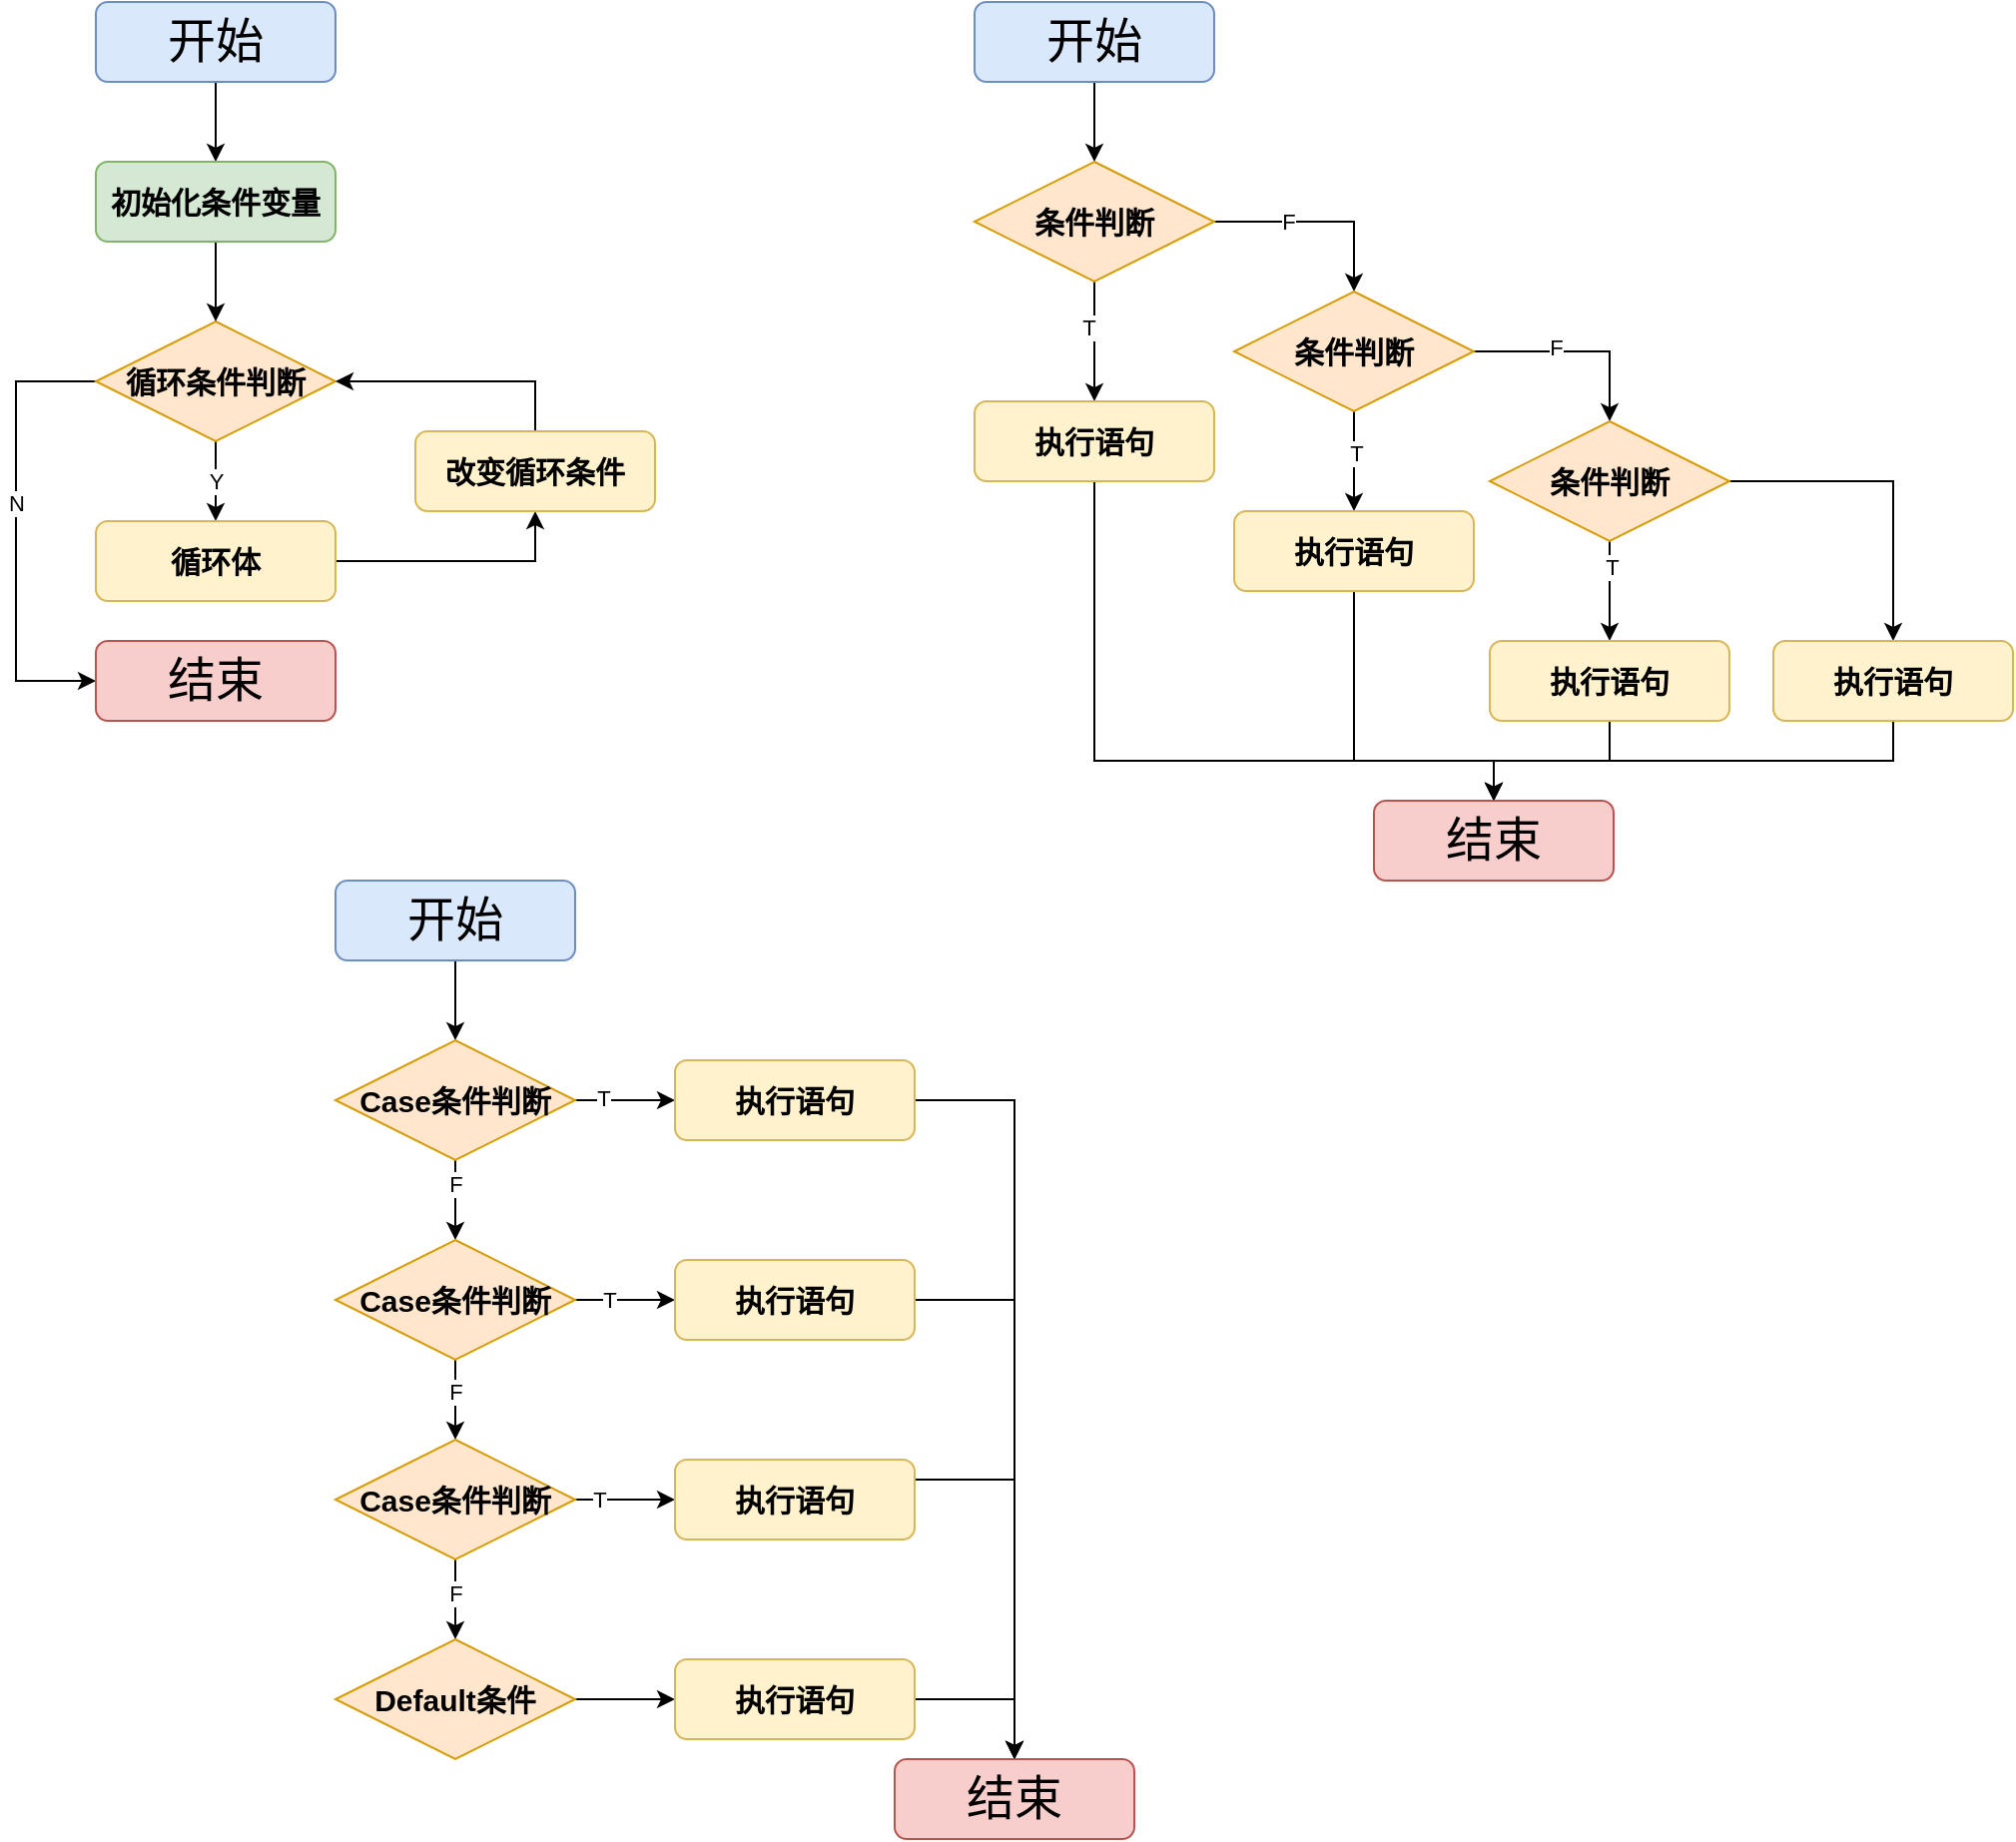 <mxfile version="14.6.13" type="device" pages="2"><diagram id="aL1WhuT8-yUYa0nTmUwV" name="process"><mxGraphModel dx="946" dy="627" grid="0" gridSize="10" guides="1" tooltips="1" connect="1" arrows="1" fold="1" page="0" pageScale="1" pageWidth="1169" pageHeight="827" math="0" shadow="0"><root><mxCell id="0"/><mxCell id="1" parent="0"/><mxCell id="dAegOvuOkzudHvPRKnB7-8" style="edgeStyle=orthogonalEdgeStyle;rounded=0;orthogonalLoop=1;jettySize=auto;html=1;exitX=0.5;exitY=1;exitDx=0;exitDy=0;entryX=0.5;entryY=0;entryDx=0;entryDy=0;" edge="1" parent="1" source="dAegOvuOkzudHvPRKnB7-1" target="dAegOvuOkzudHvPRKnB7-4"><mxGeometry relative="1" as="geometry"/></mxCell><mxCell id="dAegOvuOkzudHvPRKnB7-1" value="&lt;font style=&quot;font-size: 24px&quot;&gt;开始&lt;/font&gt;" style="rounded=1;whiteSpace=wrap;html=1;fillColor=#dae8fc;strokeColor=#6c8ebf;" vertex="1" parent="1"><mxGeometry x="160" y="80" width="120" height="40" as="geometry"/></mxCell><mxCell id="dAegOvuOkzudHvPRKnB7-6" value="Y" style="edgeStyle=orthogonalEdgeStyle;rounded=0;orthogonalLoop=1;jettySize=auto;html=1;exitX=0.5;exitY=1;exitDx=0;exitDy=0;entryX=0.5;entryY=0;entryDx=0;entryDy=0;" edge="1" parent="1" source="dAegOvuOkzudHvPRKnB7-2" target="dAegOvuOkzudHvPRKnB7-5"><mxGeometry relative="1" as="geometry"/></mxCell><mxCell id="dAegOvuOkzudHvPRKnB7-10" style="edgeStyle=orthogonalEdgeStyle;rounded=0;orthogonalLoop=1;jettySize=auto;html=1;exitX=0;exitY=0.5;exitDx=0;exitDy=0;entryX=0;entryY=0.5;entryDx=0;entryDy=0;" edge="1" parent="1" source="dAegOvuOkzudHvPRKnB7-2" target="dAegOvuOkzudHvPRKnB7-9"><mxGeometry relative="1" as="geometry"><Array as="points"><mxPoint x="120" y="270"/><mxPoint x="120" y="420"/></Array></mxGeometry></mxCell><mxCell id="dAegOvuOkzudHvPRKnB7-15" value="N" style="edgeLabel;html=1;align=center;verticalAlign=middle;resizable=0;points=[];" vertex="1" connectable="0" parent="dAegOvuOkzudHvPRKnB7-10"><mxGeometry x="-0.122" relative="1" as="geometry"><mxPoint as="offset"/></mxGeometry></mxCell><mxCell id="dAegOvuOkzudHvPRKnB7-2" value="&lt;b&gt;&lt;font style=&quot;font-size: 15px&quot;&gt;循环条件判断&lt;/font&gt;&lt;/b&gt;" style="rhombus;whiteSpace=wrap;html=1;fillColor=#ffe6cc;strokeColor=#d79b00;" vertex="1" parent="1"><mxGeometry x="160" y="240" width="120" height="60" as="geometry"/></mxCell><mxCell id="dAegOvuOkzudHvPRKnB7-7" style="edgeStyle=orthogonalEdgeStyle;rounded=0;orthogonalLoop=1;jettySize=auto;html=1;exitX=0.5;exitY=1;exitDx=0;exitDy=0;entryX=0.5;entryY=0;entryDx=0;entryDy=0;" edge="1" parent="1" source="dAegOvuOkzudHvPRKnB7-4" target="dAegOvuOkzudHvPRKnB7-2"><mxGeometry relative="1" as="geometry"/></mxCell><mxCell id="dAegOvuOkzudHvPRKnB7-4" value="&lt;font style=&quot;font-size: 15px&quot;&gt;&lt;b&gt;初始化条件变量&lt;/b&gt;&lt;/font&gt;" style="rounded=1;whiteSpace=wrap;html=1;fillColor=#d5e8d4;strokeColor=#82b366;" vertex="1" parent="1"><mxGeometry x="160" y="160" width="120" height="40" as="geometry"/></mxCell><mxCell id="dAegOvuOkzudHvPRKnB7-13" style="edgeStyle=orthogonalEdgeStyle;rounded=0;orthogonalLoop=1;jettySize=auto;html=1;exitX=1;exitY=0.5;exitDx=0;exitDy=0;entryX=0.5;entryY=1;entryDx=0;entryDy=0;" edge="1" parent="1" source="dAegOvuOkzudHvPRKnB7-5" target="dAegOvuOkzudHvPRKnB7-12"><mxGeometry relative="1" as="geometry"/></mxCell><mxCell id="dAegOvuOkzudHvPRKnB7-5" value="&lt;font style=&quot;font-size: 15px&quot;&gt;&lt;b&gt;循环体&lt;/b&gt;&lt;/font&gt;" style="rounded=1;whiteSpace=wrap;html=1;fillColor=#fff2cc;strokeColor=#d6b656;" vertex="1" parent="1"><mxGeometry x="160" y="340" width="120" height="40" as="geometry"/></mxCell><mxCell id="dAegOvuOkzudHvPRKnB7-9" value="&lt;font style=&quot;font-size: 24px&quot;&gt;结束&lt;/font&gt;" style="rounded=1;whiteSpace=wrap;html=1;fillColor=#f8cecc;strokeColor=#b85450;" vertex="1" parent="1"><mxGeometry x="160" y="400" width="120" height="40" as="geometry"/></mxCell><mxCell id="dAegOvuOkzudHvPRKnB7-14" style="edgeStyle=orthogonalEdgeStyle;rounded=0;orthogonalLoop=1;jettySize=auto;html=1;exitX=0.5;exitY=0;exitDx=0;exitDy=0;entryX=1;entryY=0.5;entryDx=0;entryDy=0;" edge="1" parent="1" source="dAegOvuOkzudHvPRKnB7-12" target="dAegOvuOkzudHvPRKnB7-2"><mxGeometry relative="1" as="geometry"/></mxCell><mxCell id="dAegOvuOkzudHvPRKnB7-12" value="&lt;font style=&quot;font-size: 15px&quot;&gt;&lt;b&gt;改变循环条件&lt;/b&gt;&lt;/font&gt;" style="rounded=1;whiteSpace=wrap;html=1;fillColor=#fff2cc;strokeColor=#d6b656;" vertex="1" parent="1"><mxGeometry x="320" y="295" width="120" height="40" as="geometry"/></mxCell><mxCell id="dAegOvuOkzudHvPRKnB7-20" style="edgeStyle=orthogonalEdgeStyle;rounded=0;orthogonalLoop=1;jettySize=auto;html=1;exitX=0.5;exitY=1;exitDx=0;exitDy=0;entryX=0.5;entryY=0;entryDx=0;entryDy=0;" edge="1" parent="1" source="dAegOvuOkzudHvPRKnB7-16" target="dAegOvuOkzudHvPRKnB7-17"><mxGeometry relative="1" as="geometry"/></mxCell><mxCell id="dAegOvuOkzudHvPRKnB7-16" value="&lt;font style=&quot;font-size: 24px&quot;&gt;开始&lt;/font&gt;" style="rounded=1;whiteSpace=wrap;html=1;fillColor=#dae8fc;strokeColor=#6c8ebf;" vertex="1" parent="1"><mxGeometry x="600" y="80" width="120" height="40" as="geometry"/></mxCell><mxCell id="dAegOvuOkzudHvPRKnB7-22" style="edgeStyle=orthogonalEdgeStyle;rounded=0;orthogonalLoop=1;jettySize=auto;html=1;exitX=0.5;exitY=1;exitDx=0;exitDy=0;entryX=0.5;entryY=0;entryDx=0;entryDy=0;" edge="1" parent="1" source="dAegOvuOkzudHvPRKnB7-17" target="dAegOvuOkzudHvPRKnB7-21"><mxGeometry relative="1" as="geometry"/></mxCell><mxCell id="dAegOvuOkzudHvPRKnB7-31" value="T" style="edgeLabel;html=1;align=center;verticalAlign=middle;resizable=0;points=[];" vertex="1" connectable="0" parent="dAegOvuOkzudHvPRKnB7-22"><mxGeometry x="-0.233" y="-3" relative="1" as="geometry"><mxPoint as="offset"/></mxGeometry></mxCell><mxCell id="dAegOvuOkzudHvPRKnB7-23" style="edgeStyle=orthogonalEdgeStyle;rounded=0;orthogonalLoop=1;jettySize=auto;html=1;exitX=1;exitY=0.5;exitDx=0;exitDy=0;entryX=0.5;entryY=0;entryDx=0;entryDy=0;" edge="1" parent="1" source="dAegOvuOkzudHvPRKnB7-17" target="dAegOvuOkzudHvPRKnB7-18"><mxGeometry relative="1" as="geometry"/></mxCell><mxCell id="dAegOvuOkzudHvPRKnB7-29" value="F" style="edgeLabel;html=1;align=center;verticalAlign=middle;resizable=0;points=[];" vertex="1" connectable="0" parent="dAegOvuOkzudHvPRKnB7-23"><mxGeometry x="-0.293" y="-4" relative="1" as="geometry"><mxPoint y="-4" as="offset"/></mxGeometry></mxCell><mxCell id="dAegOvuOkzudHvPRKnB7-17" value="&lt;b&gt;&lt;font style=&quot;font-size: 15px&quot;&gt;条件判断&lt;/font&gt;&lt;/b&gt;" style="rhombus;whiteSpace=wrap;html=1;fillColor=#ffe6cc;strokeColor=#d79b00;" vertex="1" parent="1"><mxGeometry x="600" y="160" width="120" height="60" as="geometry"/></mxCell><mxCell id="dAegOvuOkzudHvPRKnB7-25" style="edgeStyle=orthogonalEdgeStyle;rounded=0;orthogonalLoop=1;jettySize=auto;html=1;exitX=0.5;exitY=1;exitDx=0;exitDy=0;" edge="1" parent="1" source="dAegOvuOkzudHvPRKnB7-18" target="dAegOvuOkzudHvPRKnB7-24"><mxGeometry relative="1" as="geometry"/></mxCell><mxCell id="dAegOvuOkzudHvPRKnB7-32" value="T" style="edgeLabel;html=1;align=center;verticalAlign=middle;resizable=0;points=[];" vertex="1" connectable="0" parent="dAegOvuOkzudHvPRKnB7-25"><mxGeometry x="-0.16" y="1" relative="1" as="geometry"><mxPoint as="offset"/></mxGeometry></mxCell><mxCell id="dAegOvuOkzudHvPRKnB7-28" style="edgeStyle=orthogonalEdgeStyle;rounded=0;orthogonalLoop=1;jettySize=auto;html=1;exitX=1;exitY=0.5;exitDx=0;exitDy=0;entryX=0.5;entryY=0;entryDx=0;entryDy=0;" edge="1" parent="1" source="dAegOvuOkzudHvPRKnB7-18" target="dAegOvuOkzudHvPRKnB7-19"><mxGeometry relative="1" as="geometry"/></mxCell><mxCell id="dAegOvuOkzudHvPRKnB7-30" value="F" style="edgeLabel;html=1;align=center;verticalAlign=middle;resizable=0;points=[];" vertex="1" connectable="0" parent="dAegOvuOkzudHvPRKnB7-28"><mxGeometry x="-0.2" y="2" relative="1" as="geometry"><mxPoint as="offset"/></mxGeometry></mxCell><mxCell id="dAegOvuOkzudHvPRKnB7-18" value="&lt;b&gt;&lt;font style=&quot;font-size: 15px&quot;&gt;条件判断&lt;/font&gt;&lt;/b&gt;" style="rhombus;whiteSpace=wrap;html=1;fillColor=#ffe6cc;strokeColor=#d79b00;" vertex="1" parent="1"><mxGeometry x="730" y="225" width="120" height="60" as="geometry"/></mxCell><mxCell id="dAegOvuOkzudHvPRKnB7-27" style="edgeStyle=orthogonalEdgeStyle;rounded=0;orthogonalLoop=1;jettySize=auto;html=1;exitX=0.5;exitY=1;exitDx=0;exitDy=0;" edge="1" parent="1" source="dAegOvuOkzudHvPRKnB7-19" target="dAegOvuOkzudHvPRKnB7-26"><mxGeometry relative="1" as="geometry"/></mxCell><mxCell id="dAegOvuOkzudHvPRKnB7-33" value="T" style="edgeLabel;html=1;align=center;verticalAlign=middle;resizable=0;points=[];" vertex="1" connectable="0" parent="dAegOvuOkzudHvPRKnB7-27"><mxGeometry x="-0.48" y="1" relative="1" as="geometry"><mxPoint as="offset"/></mxGeometry></mxCell><mxCell id="dAegOvuOkzudHvPRKnB7-41" style="edgeStyle=orthogonalEdgeStyle;rounded=0;orthogonalLoop=1;jettySize=auto;html=1;exitX=1;exitY=0.5;exitDx=0;exitDy=0;" edge="1" parent="1" source="dAegOvuOkzudHvPRKnB7-19" target="dAegOvuOkzudHvPRKnB7-40"><mxGeometry relative="1" as="geometry"/></mxCell><mxCell id="dAegOvuOkzudHvPRKnB7-19" value="&lt;b&gt;&lt;font style=&quot;font-size: 15px&quot;&gt;条件判断&lt;/font&gt;&lt;/b&gt;" style="rhombus;whiteSpace=wrap;html=1;fillColor=#ffe6cc;strokeColor=#d79b00;" vertex="1" parent="1"><mxGeometry x="858" y="290" width="120" height="60" as="geometry"/></mxCell><mxCell id="dAegOvuOkzudHvPRKnB7-35" style="edgeStyle=orthogonalEdgeStyle;rounded=0;orthogonalLoop=1;jettySize=auto;html=1;exitX=0.5;exitY=1;exitDx=0;exitDy=0;entryX=0.5;entryY=0;entryDx=0;entryDy=0;" edge="1" parent="1" source="dAegOvuOkzudHvPRKnB7-21" target="dAegOvuOkzudHvPRKnB7-34"><mxGeometry relative="1" as="geometry"><Array as="points"><mxPoint x="660" y="460"/><mxPoint x="860" y="460"/></Array></mxGeometry></mxCell><mxCell id="dAegOvuOkzudHvPRKnB7-21" value="&lt;span style=&quot;font-size: 15px&quot;&gt;&lt;b&gt;执行语句&lt;/b&gt;&lt;/span&gt;" style="rounded=1;whiteSpace=wrap;html=1;fillColor=#fff2cc;strokeColor=#d6b656;" vertex="1" parent="1"><mxGeometry x="600" y="280" width="120" height="40" as="geometry"/></mxCell><mxCell id="dAegOvuOkzudHvPRKnB7-36" style="edgeStyle=orthogonalEdgeStyle;rounded=0;orthogonalLoop=1;jettySize=auto;html=1;exitX=0.5;exitY=1;exitDx=0;exitDy=0;entryX=0.5;entryY=0;entryDx=0;entryDy=0;" edge="1" parent="1" source="dAegOvuOkzudHvPRKnB7-24" target="dAegOvuOkzudHvPRKnB7-34"><mxGeometry relative="1" as="geometry"><Array as="points"><mxPoint x="790" y="460"/><mxPoint x="860" y="460"/></Array></mxGeometry></mxCell><mxCell id="dAegOvuOkzudHvPRKnB7-24" value="&lt;span style=&quot;font-size: 15px&quot;&gt;&lt;b&gt;执行语句&lt;/b&gt;&lt;/span&gt;" style="rounded=1;whiteSpace=wrap;html=1;fillColor=#fff2cc;strokeColor=#d6b656;" vertex="1" parent="1"><mxGeometry x="730" y="335" width="120" height="40" as="geometry"/></mxCell><mxCell id="dAegOvuOkzudHvPRKnB7-37" style="edgeStyle=orthogonalEdgeStyle;rounded=0;orthogonalLoop=1;jettySize=auto;html=1;exitX=0.5;exitY=1;exitDx=0;exitDy=0;entryX=0.5;entryY=0;entryDx=0;entryDy=0;" edge="1" parent="1" source="dAegOvuOkzudHvPRKnB7-26" target="dAegOvuOkzudHvPRKnB7-34"><mxGeometry relative="1" as="geometry"><mxPoint x="780" y="520" as="targetPoint"/></mxGeometry></mxCell><mxCell id="dAegOvuOkzudHvPRKnB7-26" value="&lt;span style=&quot;font-size: 15px&quot;&gt;&lt;b&gt;执行语句&lt;/b&gt;&lt;/span&gt;" style="rounded=1;whiteSpace=wrap;html=1;fillColor=#fff2cc;strokeColor=#d6b656;" vertex="1" parent="1"><mxGeometry x="858" y="400" width="120" height="40" as="geometry"/></mxCell><mxCell id="dAegOvuOkzudHvPRKnB7-34" value="&lt;font style=&quot;font-size: 24px&quot;&gt;结束&lt;/font&gt;" style="rounded=1;whiteSpace=wrap;html=1;fillColor=#f8cecc;strokeColor=#b85450;" vertex="1" parent="1"><mxGeometry x="800" y="480" width="120" height="40" as="geometry"/></mxCell><mxCell id="dAegOvuOkzudHvPRKnB7-42" style="edgeStyle=orthogonalEdgeStyle;rounded=0;orthogonalLoop=1;jettySize=auto;html=1;exitX=0.5;exitY=1;exitDx=0;exitDy=0;entryX=0.5;entryY=0;entryDx=0;entryDy=0;" edge="1" parent="1" source="dAegOvuOkzudHvPRKnB7-40" target="dAegOvuOkzudHvPRKnB7-34"><mxGeometry relative="1" as="geometry"/></mxCell><mxCell id="dAegOvuOkzudHvPRKnB7-40" value="&lt;span style=&quot;font-size: 15px&quot;&gt;&lt;b&gt;执行语句&lt;/b&gt;&lt;/span&gt;" style="rounded=1;whiteSpace=wrap;html=1;fillColor=#fff2cc;strokeColor=#d6b656;" vertex="1" parent="1"><mxGeometry x="1000" y="400" width="120" height="40" as="geometry"/></mxCell><mxCell id="dAegOvuOkzudHvPRKnB7-45" style="edgeStyle=orthogonalEdgeStyle;rounded=0;orthogonalLoop=1;jettySize=auto;html=1;exitX=0.5;exitY=1;exitDx=0;exitDy=0;" edge="1" parent="1" source="dAegOvuOkzudHvPRKnB7-43" target="dAegOvuOkzudHvPRKnB7-44"><mxGeometry relative="1" as="geometry"/></mxCell><mxCell id="dAegOvuOkzudHvPRKnB7-43" value="&lt;font style=&quot;font-size: 24px&quot;&gt;开始&lt;/font&gt;" style="rounded=1;whiteSpace=wrap;html=1;fillColor=#dae8fc;strokeColor=#6c8ebf;" vertex="1" parent="1"><mxGeometry x="280" y="520" width="120" height="40" as="geometry"/></mxCell><mxCell id="dAegOvuOkzudHvPRKnB7-47" style="edgeStyle=orthogonalEdgeStyle;rounded=0;orthogonalLoop=1;jettySize=auto;html=1;exitX=1;exitY=0.5;exitDx=0;exitDy=0;" edge="1" parent="1" source="dAegOvuOkzudHvPRKnB7-44" target="dAegOvuOkzudHvPRKnB7-46"><mxGeometry relative="1" as="geometry"/></mxCell><mxCell id="dAegOvuOkzudHvPRKnB7-62" value="T" style="edgeLabel;html=1;align=center;verticalAlign=middle;resizable=0;points=[];" vertex="1" connectable="0" parent="dAegOvuOkzudHvPRKnB7-47"><mxGeometry x="-0.44" y="1" relative="1" as="geometry"><mxPoint as="offset"/></mxGeometry></mxCell><mxCell id="dAegOvuOkzudHvPRKnB7-50" style="edgeStyle=orthogonalEdgeStyle;rounded=0;orthogonalLoop=1;jettySize=auto;html=1;exitX=0.5;exitY=1;exitDx=0;exitDy=0;entryX=0.5;entryY=0;entryDx=0;entryDy=0;" edge="1" parent="1" source="dAegOvuOkzudHvPRKnB7-44" target="dAegOvuOkzudHvPRKnB7-48"><mxGeometry relative="1" as="geometry"/></mxCell><mxCell id="dAegOvuOkzudHvPRKnB7-58" value="F" style="edgeLabel;html=1;align=center;verticalAlign=middle;resizable=0;points=[];" vertex="1" connectable="0" parent="dAegOvuOkzudHvPRKnB7-50"><mxGeometry x="-0.4" relative="1" as="geometry"><mxPoint as="offset"/></mxGeometry></mxCell><mxCell id="dAegOvuOkzudHvPRKnB7-44" value="&lt;b&gt;&lt;font style=&quot;font-size: 15px&quot;&gt;Case条件判断&lt;/font&gt;&lt;/b&gt;" style="rhombus;whiteSpace=wrap;html=1;fillColor=#ffe6cc;strokeColor=#d79b00;" vertex="1" parent="1"><mxGeometry x="280" y="600" width="120" height="60" as="geometry"/></mxCell><mxCell id="dAegOvuOkzudHvPRKnB7-67" style="edgeStyle=orthogonalEdgeStyle;rounded=0;orthogonalLoop=1;jettySize=auto;html=1;exitX=1;exitY=0.5;exitDx=0;exitDy=0;" edge="1" parent="1" source="dAegOvuOkzudHvPRKnB7-46" target="dAegOvuOkzudHvPRKnB7-65"><mxGeometry relative="1" as="geometry"/></mxCell><mxCell id="dAegOvuOkzudHvPRKnB7-46" value="&lt;span style=&quot;font-size: 15px&quot;&gt;&lt;b&gt;执行语句&lt;/b&gt;&lt;/span&gt;" style="rounded=1;whiteSpace=wrap;html=1;fillColor=#fff2cc;strokeColor=#d6b656;" vertex="1" parent="1"><mxGeometry x="450" y="610" width="120" height="40" as="geometry"/></mxCell><mxCell id="dAegOvuOkzudHvPRKnB7-51" style="edgeStyle=orthogonalEdgeStyle;rounded=0;orthogonalLoop=1;jettySize=auto;html=1;exitX=0.5;exitY=1;exitDx=0;exitDy=0;entryX=0.5;entryY=0;entryDx=0;entryDy=0;" edge="1" parent="1" source="dAegOvuOkzudHvPRKnB7-48" target="dAegOvuOkzudHvPRKnB7-49"><mxGeometry relative="1" as="geometry"/></mxCell><mxCell id="dAegOvuOkzudHvPRKnB7-61" value="F" style="edgeLabel;html=1;align=center;verticalAlign=middle;resizable=0;points=[];" vertex="1" connectable="0" parent="dAegOvuOkzudHvPRKnB7-51"><mxGeometry x="-0.2" relative="1" as="geometry"><mxPoint as="offset"/></mxGeometry></mxCell><mxCell id="dAegOvuOkzudHvPRKnB7-54" style="edgeStyle=orthogonalEdgeStyle;rounded=0;orthogonalLoop=1;jettySize=auto;html=1;exitX=1;exitY=0.5;exitDx=0;exitDy=0;entryX=0;entryY=0.5;entryDx=0;entryDy=0;" edge="1" parent="1" source="dAegOvuOkzudHvPRKnB7-48" target="dAegOvuOkzudHvPRKnB7-52"><mxGeometry relative="1" as="geometry"/></mxCell><mxCell id="dAegOvuOkzudHvPRKnB7-63" value="T" style="edgeLabel;html=1;align=center;verticalAlign=middle;resizable=0;points=[];" vertex="1" connectable="0" parent="dAegOvuOkzudHvPRKnB7-54"><mxGeometry x="-0.32" relative="1" as="geometry"><mxPoint as="offset"/></mxGeometry></mxCell><mxCell id="dAegOvuOkzudHvPRKnB7-48" value="&lt;b&gt;&lt;font style=&quot;font-size: 15px&quot;&gt;Case条件判断&lt;/font&gt;&lt;/b&gt;" style="rhombus;whiteSpace=wrap;html=1;fillColor=#ffe6cc;strokeColor=#d79b00;" vertex="1" parent="1"><mxGeometry x="280" y="700" width="120" height="60" as="geometry"/></mxCell><mxCell id="dAegOvuOkzudHvPRKnB7-55" style="edgeStyle=orthogonalEdgeStyle;rounded=0;orthogonalLoop=1;jettySize=auto;html=1;exitX=1;exitY=0.5;exitDx=0;exitDy=0;entryX=0;entryY=0.5;entryDx=0;entryDy=0;" edge="1" parent="1" source="dAegOvuOkzudHvPRKnB7-49" target="dAegOvuOkzudHvPRKnB7-53"><mxGeometry relative="1" as="geometry"/></mxCell><mxCell id="dAegOvuOkzudHvPRKnB7-64" value="T" style="edgeLabel;html=1;align=center;verticalAlign=middle;resizable=0;points=[];" vertex="1" connectable="0" parent="dAegOvuOkzudHvPRKnB7-55"><mxGeometry x="-0.52" relative="1" as="geometry"><mxPoint as="offset"/></mxGeometry></mxCell><mxCell id="dAegOvuOkzudHvPRKnB7-57" style="edgeStyle=orthogonalEdgeStyle;rounded=0;orthogonalLoop=1;jettySize=auto;html=1;exitX=0.5;exitY=1;exitDx=0;exitDy=0;" edge="1" parent="1" source="dAegOvuOkzudHvPRKnB7-49"><mxGeometry relative="1" as="geometry"><mxPoint x="340" y="900" as="targetPoint"/></mxGeometry></mxCell><mxCell id="dAegOvuOkzudHvPRKnB7-60" value="F" style="edgeLabel;html=1;align=center;verticalAlign=middle;resizable=0;points=[];" vertex="1" connectable="0" parent="dAegOvuOkzudHvPRKnB7-57"><mxGeometry x="-0.15" relative="1" as="geometry"><mxPoint as="offset"/></mxGeometry></mxCell><mxCell id="dAegOvuOkzudHvPRKnB7-49" value="&lt;b&gt;&lt;font style=&quot;font-size: 15px&quot;&gt;Case条件判断&lt;/font&gt;&lt;/b&gt;" style="rhombus;whiteSpace=wrap;html=1;fillColor=#ffe6cc;strokeColor=#d79b00;" vertex="1" parent="1"><mxGeometry x="280" y="800" width="120" height="60" as="geometry"/></mxCell><mxCell id="dAegOvuOkzudHvPRKnB7-68" style="edgeStyle=orthogonalEdgeStyle;rounded=0;orthogonalLoop=1;jettySize=auto;html=1;exitX=1;exitY=0.5;exitDx=0;exitDy=0;" edge="1" parent="1" source="dAegOvuOkzudHvPRKnB7-52" target="dAegOvuOkzudHvPRKnB7-65"><mxGeometry relative="1" as="geometry"/></mxCell><mxCell id="dAegOvuOkzudHvPRKnB7-52" value="&lt;span style=&quot;font-size: 15px&quot;&gt;&lt;b&gt;执行语句&lt;/b&gt;&lt;/span&gt;" style="rounded=1;whiteSpace=wrap;html=1;fillColor=#fff2cc;strokeColor=#d6b656;" vertex="1" parent="1"><mxGeometry x="450" y="710" width="120" height="40" as="geometry"/></mxCell><mxCell id="dAegOvuOkzudHvPRKnB7-76" style="edgeStyle=orthogonalEdgeStyle;rounded=0;orthogonalLoop=1;jettySize=auto;html=1;exitX=1;exitY=0.25;exitDx=0;exitDy=0;entryX=0.5;entryY=0;entryDx=0;entryDy=0;" edge="1" parent="1" source="dAegOvuOkzudHvPRKnB7-53" target="dAegOvuOkzudHvPRKnB7-65"><mxGeometry relative="1" as="geometry"/></mxCell><mxCell id="dAegOvuOkzudHvPRKnB7-53" value="&lt;span style=&quot;font-size: 15px&quot;&gt;&lt;b&gt;执行语句&lt;/b&gt;&lt;/span&gt;" style="rounded=1;whiteSpace=wrap;html=1;fillColor=#fff2cc;strokeColor=#d6b656;" vertex="1" parent="1"><mxGeometry x="450" y="810" width="120" height="40" as="geometry"/></mxCell><mxCell id="dAegOvuOkzudHvPRKnB7-65" value="&lt;font style=&quot;font-size: 24px&quot;&gt;结束&lt;/font&gt;" style="rounded=1;whiteSpace=wrap;html=1;fillColor=#f8cecc;strokeColor=#b85450;" vertex="1" parent="1"><mxGeometry x="560" y="960" width="120" height="40" as="geometry"/></mxCell><mxCell id="dAegOvuOkzudHvPRKnB7-73" style="edgeStyle=orthogonalEdgeStyle;rounded=0;orthogonalLoop=1;jettySize=auto;html=1;exitX=1;exitY=0.5;exitDx=0;exitDy=0;" edge="1" parent="1" source="dAegOvuOkzudHvPRKnB7-70" target="dAegOvuOkzudHvPRKnB7-72"><mxGeometry relative="1" as="geometry"/></mxCell><mxCell id="dAegOvuOkzudHvPRKnB7-70" value="&lt;b&gt;&lt;font style=&quot;font-size: 15px&quot;&gt;Default条件&lt;/font&gt;&lt;/b&gt;" style="rhombus;whiteSpace=wrap;html=1;fillColor=#ffe6cc;strokeColor=#d79b00;" vertex="1" parent="1"><mxGeometry x="280" y="900" width="120" height="60" as="geometry"/></mxCell><mxCell id="dAegOvuOkzudHvPRKnB7-74" style="edgeStyle=orthogonalEdgeStyle;rounded=0;orthogonalLoop=1;jettySize=auto;html=1;exitX=1;exitY=0.5;exitDx=0;exitDy=0;" edge="1" parent="1" source="dAegOvuOkzudHvPRKnB7-72"><mxGeometry relative="1" as="geometry"><mxPoint x="620" y="960" as="targetPoint"/><Array as="points"><mxPoint x="620" y="930"/><mxPoint x="620" y="960"/></Array></mxGeometry></mxCell><mxCell id="dAegOvuOkzudHvPRKnB7-72" value="&lt;span style=&quot;font-size: 15px&quot;&gt;&lt;b&gt;执行语句&lt;/b&gt;&lt;/span&gt;" style="rounded=1;whiteSpace=wrap;html=1;fillColor=#fff2cc;strokeColor=#d6b656;" vertex="1" parent="1"><mxGeometry x="450" y="910" width="120" height="40" as="geometry"/></mxCell></root></mxGraphModel></diagram><diagram id="G1_d0nrXaY1UHdYqsYJ-" name="defer"><mxGraphModel dx="946" dy="627" grid="0" gridSize="10" guides="1" tooltips="1" connect="1" arrows="1" fold="1" page="0" pageScale="1" pageWidth="1169" pageHeight="827" math="0" shadow="0"><root><mxCell id="Mvmpf3ZPZolqqG2XE-hY-0"/><mxCell id="Mvmpf3ZPZolqqG2XE-hY-1" parent="Mvmpf3ZPZolqqG2XE-hY-0"/><mxCell id="Mvmpf3ZPZolqqG2XE-hY-2" value="&lt;font style=&quot;font-size: 20px&quot;&gt;func Steps1&lt;/font&gt;" style="rounded=1;whiteSpace=wrap;html=1;fontSize=15;fillColor=#ffe6cc;strokeColor=#d79b00;" vertex="1" parent="Mvmpf3ZPZolqqG2XE-hY-1"><mxGeometry x="120" y="120" width="160" height="40" as="geometry"/></mxCell><mxCell id="Mvmpf3ZPZolqqG2XE-hY-3" value="(&amp;nbsp; &amp;nbsp;)" style="rounded=1;whiteSpace=wrap;html=1;fontSize=15;fillColor=#ffe6cc;strokeColor=#d79b00;" vertex="1" parent="Mvmpf3ZPZolqqG2XE-hY-1"><mxGeometry x="280" y="120" width="40" height="40" as="geometry"/></mxCell><mxCell id="Mvmpf3ZPZolqqG2XE-hY-5" value="&lt;font style=&quot;font-size: 20px&quot;&gt;{&lt;/font&gt;" style="rounded=1;whiteSpace=wrap;html=1;fontSize=15;fillColor=#ffe6cc;strokeColor=#d79b00;" vertex="1" parent="Mvmpf3ZPZolqqG2XE-hY-1"><mxGeometry x="320" y="120" width="40" height="40" as="geometry"/></mxCell><mxCell id="Mvmpf3ZPZolqqG2XE-hY-6" value="&lt;font style=&quot;font-size: 20px&quot;&gt;}&lt;/font&gt;" style="rounded=1;whiteSpace=wrap;html=1;fontSize=15;fillColor=#ffe6cc;strokeColor=#d79b00;" vertex="1" parent="Mvmpf3ZPZolqqG2XE-hY-1"><mxGeometry x="120" y="240" width="40" height="40" as="geometry"/></mxCell><mxCell id="Mvmpf3ZPZolqqG2XE-hY-7" value="&lt;span style=&quot;font-size: 20px&quot;&gt;defer&lt;/span&gt;" style="rounded=1;whiteSpace=wrap;html=1;fontSize=15;fillColor=#f8cecc;strokeColor=#b85450;" vertex="1" parent="Mvmpf3ZPZolqqG2XE-hY-1"><mxGeometry x="160" y="160" width="70" height="40" as="geometry"/></mxCell><mxCell id="Mvmpf3ZPZolqqG2XE-hY-9" value="&lt;span style=&quot;font-size: 20px&quot;&gt;fmt.Printf(&quot;\thello&quot;)&lt;/span&gt;" style="rounded=1;whiteSpace=wrap;html=1;fontSize=15;fillColor=#fff2cc;strokeColor=#d6b656;" vertex="1" parent="Mvmpf3ZPZolqqG2XE-hY-1"><mxGeometry x="160" y="200" width="170" height="40" as="geometry"/></mxCell><mxCell id="Mvmpf3ZPZolqqG2XE-hY-67" style="edgeStyle=orthogonalEdgeStyle;curved=1;rounded=0;orthogonalLoop=1;jettySize=auto;html=1;exitX=1;exitY=0.5;exitDx=0;exitDy=0;entryX=0;entryY=0.5;entryDx=0;entryDy=0;strokeWidth=2;" edge="1" parent="Mvmpf3ZPZolqqG2XE-hY-1" source="Mvmpf3ZPZolqqG2XE-hY-10" target="Mvmpf3ZPZolqqG2XE-hY-17"><mxGeometry relative="1" as="geometry"/></mxCell><mxCell id="Mvmpf3ZPZolqqG2XE-hY-10" value="&lt;span style=&quot;font-size: 20px&quot;&gt;fmt.Printf(&quot; world\n&quot;)&lt;/span&gt;" style="rounded=1;whiteSpace=wrap;html=1;fontSize=15;fillColor=#fff2cc;strokeColor=#d6b656;" vertex="1" parent="Mvmpf3ZPZolqqG2XE-hY-1"><mxGeometry x="230" y="160" width="190" height="40" as="geometry"/></mxCell><mxCell id="Mvmpf3ZPZolqqG2XE-hY-13" style="edgeStyle=orthogonalEdgeStyle;rounded=0;orthogonalLoop=1;jettySize=auto;html=1;exitX=0.5;exitY=1;exitDx=0;exitDy=0;" edge="1" parent="Mvmpf3ZPZolqqG2XE-hY-1"><mxGeometry relative="1" as="geometry"><mxPoint x="554" y="324.5" as="sourcePoint"/><mxPoint x="554" y="324.5" as="targetPoint"/></mxGeometry></mxCell><mxCell id="Mvmpf3ZPZolqqG2XE-hY-15" value="&lt;font style=&quot;font-size: 25px&quot;&gt;&lt;b&gt;栈结构&lt;/b&gt;&lt;/font&gt;" style="rounded=0;whiteSpace=wrap;html=1;strokeWidth=2;labelPosition=center;verticalLabelPosition=top;align=center;verticalAlign=bottom;fillColor=#f5f5f5;strokeColor=#666666;fontColor=#333333;" vertex="1" parent="Mvmpf3ZPZolqqG2XE-hY-1"><mxGeometry x="600" y="119" width="200" height="110" as="geometry"/></mxCell><mxCell id="Mvmpf3ZPZolqqG2XE-hY-17" value="&lt;span style=&quot;font-size: 20px&quot;&gt;fmt.Printf(&quot; world\n&quot;)&lt;/span&gt;" style="rounded=1;whiteSpace=wrap;html=1;fontSize=15;fillColor=#fff2cc;strokeColor=#d6b656;" vertex="1" parent="Mvmpf3ZPZolqqG2XE-hY-1"><mxGeometry x="435" y="274.5" width="190" height="40" as="geometry"/></mxCell><mxCell id="Mvmpf3ZPZolqqG2XE-hY-18" value="" style="rounded=0;whiteSpace=wrap;html=1;strokeWidth=2;fillColor=#f5f5f5;fontColor=#333333;strokeColor=none;" vertex="1" parent="Mvmpf3ZPZolqqG2XE-hY-1"><mxGeometry x="605" y="210" width="190" height="20" as="geometry"/></mxCell><mxCell id="Mvmpf3ZPZolqqG2XE-hY-21" value="&lt;font style=&quot;font-size: 20px&quot;&gt;func Steps2&lt;/font&gt;" style="rounded=1;whiteSpace=wrap;html=1;fontSize=15;fillColor=#ffe6cc;strokeColor=#d79b00;" vertex="1" parent="Mvmpf3ZPZolqqG2XE-hY-1"><mxGeometry x="120" y="520" width="160" height="40" as="geometry"/></mxCell><mxCell id="Mvmpf3ZPZolqqG2XE-hY-22" value="(&amp;nbsp; &amp;nbsp;)" style="rounded=1;whiteSpace=wrap;html=1;fontSize=15;fillColor=#ffe6cc;strokeColor=#d79b00;" vertex="1" parent="Mvmpf3ZPZolqqG2XE-hY-1"><mxGeometry x="280" y="520" width="40" height="40" as="geometry"/></mxCell><mxCell id="Mvmpf3ZPZolqqG2XE-hY-23" value="&lt;font style=&quot;font-size: 20px&quot;&gt;{&lt;/font&gt;" style="rounded=1;whiteSpace=wrap;html=1;fontSize=15;fillColor=#ffe6cc;strokeColor=#d79b00;" vertex="1" parent="Mvmpf3ZPZolqqG2XE-hY-1"><mxGeometry x="320" y="520" width="40" height="40" as="geometry"/></mxCell><mxCell id="Mvmpf3ZPZolqqG2XE-hY-24" value="&lt;font style=&quot;font-size: 20px&quot;&gt;}&lt;/font&gt;" style="rounded=1;whiteSpace=wrap;html=1;fontSize=15;fillColor=#ffe6cc;strokeColor=#d79b00;" vertex="1" parent="Mvmpf3ZPZolqqG2XE-hY-1"><mxGeometry x="120" y="800" width="40" height="40" as="geometry"/></mxCell><mxCell id="Mvmpf3ZPZolqqG2XE-hY-25" value="&lt;span style=&quot;font-size: 20px&quot;&gt;defer&lt;/span&gt;" style="rounded=1;whiteSpace=wrap;html=1;fontSize=15;fillColor=#f8cecc;strokeColor=#b85450;" vertex="1" parent="Mvmpf3ZPZolqqG2XE-hY-1"><mxGeometry x="200" y="640" width="70" height="40" as="geometry"/></mxCell><mxCell id="Mvmpf3ZPZolqqG2XE-hY-26" value="&lt;span style=&quot;font-size: 20px&quot;&gt;fmt.Printf(&quot;end&quot;)&lt;/span&gt;" style="rounded=1;whiteSpace=wrap;html=1;fontSize=15;fillColor=#fff2cc;strokeColor=#d6b656;" vertex="1" parent="Mvmpf3ZPZolqqG2XE-hY-1"><mxGeometry x="160" y="720" width="170" height="40" as="geometry"/></mxCell><mxCell id="Mvmpf3ZPZolqqG2XE-hY-61" style="edgeStyle=orthogonalEdgeStyle;curved=1;rounded=0;orthogonalLoop=1;jettySize=auto;html=1;exitX=1;exitY=0.5;exitDx=0;exitDy=0;entryX=0;entryY=0.5;entryDx=0;entryDy=0;strokeWidth=2;" edge="1" parent="Mvmpf3ZPZolqqG2XE-hY-1" source="Mvmpf3ZPZolqqG2XE-hY-27" target="Mvmpf3ZPZolqqG2XE-hY-57"><mxGeometry relative="1" as="geometry"/></mxCell><mxCell id="Mvmpf3ZPZolqqG2XE-hY-27" value="&lt;span style=&quot;font-size: 20px&quot;&gt;fmt.Printf(&quot;i:%d\n&quot;,i)&lt;/span&gt;" style="rounded=1;whiteSpace=wrap;html=1;fontSize=15;fillColor=#fff2cc;strokeColor=#d6b656;" vertex="1" parent="Mvmpf3ZPZolqqG2XE-hY-1"><mxGeometry x="270" y="640" width="190" height="40" as="geometry"/></mxCell><mxCell id="Mvmpf3ZPZolqqG2XE-hY-30" value="&lt;span style=&quot;font-size: 20px&quot;&gt;fmt.Printf(&quot;begin&quot;)&lt;/span&gt;" style="rounded=1;whiteSpace=wrap;html=1;fontSize=15;fillColor=#fff2cc;strokeColor=#d6b656;" vertex="1" parent="Mvmpf3ZPZolqqG2XE-hY-1"><mxGeometry x="160" y="560" width="170" height="40" as="geometry"/></mxCell><mxCell id="Mvmpf3ZPZolqqG2XE-hY-31" value="&lt;font style=&quot;font-size: 20px&quot;&gt;for&lt;/font&gt;" style="rounded=1;whiteSpace=wrap;html=1;fontSize=15;fillColor=#fff2cc;strokeColor=#d6b656;" vertex="1" parent="Mvmpf3ZPZolqqG2XE-hY-1"><mxGeometry x="160" y="600" width="40" height="40" as="geometry"/></mxCell><mxCell id="Mvmpf3ZPZolqqG2XE-hY-32" value="&lt;font style=&quot;font-size: 20px&quot;&gt;i:=0;i&amp;lt;3;i++&lt;/font&gt;" style="rounded=1;whiteSpace=wrap;html=1;fontSize=15;fillColor=#fff2cc;strokeColor=#d6b656;" vertex="1" parent="Mvmpf3ZPZolqqG2XE-hY-1"><mxGeometry x="200" y="600" width="120" height="40" as="geometry"/></mxCell><mxCell id="Mvmpf3ZPZolqqG2XE-hY-34" value="&lt;font style=&quot;font-size: 20px&quot;&gt;{&lt;/font&gt;" style="rounded=1;whiteSpace=wrap;html=1;fontSize=15;fillColor=#fff2cc;strokeColor=#d6b656;" vertex="1" parent="Mvmpf3ZPZolqqG2XE-hY-1"><mxGeometry x="320" y="600" width="40" height="40" as="geometry"/></mxCell><mxCell id="Mvmpf3ZPZolqqG2XE-hY-36" value="&lt;font style=&quot;font-size: 20px&quot;&gt;}&lt;/font&gt;" style="rounded=1;whiteSpace=wrap;html=1;fontSize=15;fillColor=#fff2cc;strokeColor=#d6b656;" vertex="1" parent="Mvmpf3ZPZolqqG2XE-hY-1"><mxGeometry x="160" y="680" width="40" height="40" as="geometry"/></mxCell><mxCell id="Mvmpf3ZPZolqqG2XE-hY-39" value="&lt;font style=&quot;font-size: 20px&quot;&gt;①&lt;/font&gt;" style="text;html=1;align=center;verticalAlign=middle;resizable=0;points=[];autosize=1;strokeColor=none;" vertex="1" parent="Mvmpf3ZPZolqqG2XE-hY-1"><mxGeometry x="120" y="570" width="40" height="20" as="geometry"/></mxCell><mxCell id="Mvmpf3ZPZolqqG2XE-hY-40" value="&lt;font style=&quot;font-size: 20px&quot;&gt;②&lt;/font&gt;" style="text;html=1;align=center;verticalAlign=middle;resizable=0;points=[];autosize=1;strokeColor=none;" vertex="1" parent="Mvmpf3ZPZolqqG2XE-hY-1"><mxGeometry x="120" y="730" width="40" height="20" as="geometry"/></mxCell><mxCell id="Mvmpf3ZPZolqqG2XE-hY-41" value="&lt;font style=&quot;font-size: 25px&quot;&gt;&lt;b&gt;栈结构&lt;/b&gt;&lt;/font&gt;" style="rounded=0;whiteSpace=wrap;html=1;strokeWidth=2;labelPosition=center;verticalLabelPosition=top;align=center;verticalAlign=bottom;fillColor=#f5f5f5;strokeColor=#666666;fontColor=#333333;" vertex="1" parent="Mvmpf3ZPZolqqG2XE-hY-1"><mxGeometry x="600" y="519" width="200" height="241" as="geometry"/></mxCell><mxCell id="Mvmpf3ZPZolqqG2XE-hY-42" value="&lt;span style=&quot;font-size: 20px&quot;&gt;fmt.Printf(&quot;i:%d\n&quot;,0)&lt;/span&gt;" style="rounded=1;whiteSpace=wrap;html=1;fontSize=15;fillColor=#fff2cc;strokeColor=#d6b656;" vertex="1" parent="Mvmpf3ZPZolqqG2XE-hY-1"><mxGeometry x="605" y="539" width="190" height="40" as="geometry"/></mxCell><mxCell id="Mvmpf3ZPZolqqG2XE-hY-43" value="" style="rounded=0;whiteSpace=wrap;html=1;strokeWidth=2;fillColor=#f5f5f5;fontColor=#333333;strokeColor=none;" vertex="1" parent="Mvmpf3ZPZolqqG2XE-hY-1"><mxGeometry x="605" y="741" width="190" height="20" as="geometry"/></mxCell><mxCell id="Mvmpf3ZPZolqqG2XE-hY-45" value="&lt;span style=&quot;font-size: 20px&quot;&gt;fmt.Printf(&quot;i:%d\n&quot;,1)&lt;/span&gt;" style="rounded=1;whiteSpace=wrap;html=1;fontSize=15;fillColor=#fff2cc;strokeColor=#d6b656;" vertex="1" parent="Mvmpf3ZPZolqqG2XE-hY-1"><mxGeometry x="605" y="589" width="190" height="40" as="geometry"/></mxCell><mxCell id="Mvmpf3ZPZolqqG2XE-hY-65" style="edgeStyle=orthogonalEdgeStyle;curved=1;rounded=0;orthogonalLoop=1;jettySize=auto;html=1;entryX=0;entryY=0.5;entryDx=0;entryDy=0;strokeWidth=2;" edge="1" parent="Mvmpf3ZPZolqqG2XE-hY-1" target="Mvmpf3ZPZolqqG2XE-hY-64"><mxGeometry relative="1" as="geometry"><mxPoint x="748" y="690" as="sourcePoint"/><Array as="points"><mxPoint x="748" y="800"/></Array></mxGeometry></mxCell><mxCell id="Mvmpf3ZPZolqqG2XE-hY-46" value="&lt;span style=&quot;font-size: 20px&quot;&gt;fmt.Printf(&quot;i:%d\n&quot;,2)&lt;/span&gt;" style="rounded=1;whiteSpace=wrap;html=1;fontSize=15;fillColor=#ffe6cc;gradientDirection=east;strokeColor=#d79b00;" vertex="1" parent="Mvmpf3ZPZolqqG2XE-hY-1"><mxGeometry x="605" y="639" width="190" height="40" as="geometry"/></mxCell><mxCell id="Mvmpf3ZPZolqqG2XE-hY-47" value="&lt;span style=&quot;font-size: 20px&quot;&gt;③&lt;/span&gt;" style="text;html=1;align=center;verticalAlign=middle;resizable=0;points=[];autosize=1;strokeColor=none;" vertex="1" parent="Mvmpf3ZPZolqqG2XE-hY-1"><mxGeometry x="800" y="649" width="40" height="20" as="geometry"/></mxCell><mxCell id="Mvmpf3ZPZolqqG2XE-hY-48" value="&lt;span style=&quot;font-size: 20px&quot;&gt;④&lt;/span&gt;" style="text;html=1;align=center;verticalAlign=middle;resizable=0;points=[];autosize=1;strokeColor=none;" vertex="1" parent="Mvmpf3ZPZolqqG2XE-hY-1"><mxGeometry x="800" y="599" width="40" height="20" as="geometry"/></mxCell><mxCell id="Mvmpf3ZPZolqqG2XE-hY-49" value="&lt;span style=&quot;font-size: 20px&quot;&gt;⑤&lt;/span&gt;" style="text;html=1;align=center;verticalAlign=middle;resizable=0;points=[];autosize=1;strokeColor=none;" vertex="1" parent="Mvmpf3ZPZolqqG2XE-hY-1"><mxGeometry x="800" y="549" width="40" height="20" as="geometry"/></mxCell><mxCell id="Mvmpf3ZPZolqqG2XE-hY-52" value="&lt;font style=&quot;font-size: 20px&quot;&gt;①&lt;/font&gt;" style="text;html=1;align=center;verticalAlign=middle;resizable=0;points=[];autosize=1;strokeColor=none;" vertex="1" parent="Mvmpf3ZPZolqqG2XE-hY-1"><mxGeometry x="120" y="210" width="40" height="20" as="geometry"/></mxCell><mxCell id="Mvmpf3ZPZolqqG2XE-hY-53" value="&lt;font style=&quot;font-size: 20px&quot;&gt;②&lt;/font&gt;" style="text;html=1;align=center;verticalAlign=middle;resizable=0;points=[];autosize=1;strokeColor=none;" vertex="1" parent="Mvmpf3ZPZolqqG2XE-hY-1"><mxGeometry x="800" y="149" width="40" height="20" as="geometry"/></mxCell><mxCell id="Mvmpf3ZPZolqqG2XE-hY-54" value="&lt;font style=&quot;font-size: 18px&quot;&gt;&lt;b&gt;栈底&lt;/b&gt;&lt;/font&gt;" style="text;html=1;align=center;verticalAlign=middle;resizable=0;points=[];autosize=1;strokeColor=none;" vertex="1" parent="Mvmpf3ZPZolqqG2XE-hY-1"><mxGeometry x="795" y="109" width="50" height="20" as="geometry"/></mxCell><mxCell id="Mvmpf3ZPZolqqG2XE-hY-55" value="&lt;font style=&quot;font-size: 18px&quot;&gt;&lt;b&gt;栈底&lt;/b&gt;&lt;/font&gt;" style="text;html=1;align=center;verticalAlign=middle;resizable=0;points=[];autosize=1;strokeColor=none;" vertex="1" parent="Mvmpf3ZPZolqqG2XE-hY-1"><mxGeometry x="795" y="509" width="50" height="20" as="geometry"/></mxCell><mxCell id="Mvmpf3ZPZolqqG2XE-hY-60" style="edgeStyle=orthogonalEdgeStyle;curved=1;rounded=0;orthogonalLoop=1;jettySize=auto;html=1;exitX=1;exitY=0.5;exitDx=0;exitDy=0;strokeWidth=2;" edge="1" parent="Mvmpf3ZPZolqqG2XE-hY-1" source="Mvmpf3ZPZolqqG2XE-hY-57"><mxGeometry relative="1" as="geometry"><mxPoint x="653" y="690" as="targetPoint"/></mxGeometry></mxCell><mxCell id="Mvmpf3ZPZolqqG2XE-hY-57" value="&lt;span style=&quot;font-size: 20px&quot;&gt;fmt.Printf(&quot;i:%d\n&quot;,2)&lt;/span&gt;" style="rounded=1;whiteSpace=wrap;html=1;fontSize=15;fillColor=#fff2cc;strokeColor=#d6b656;dashed=1;gradientColor=#ffffff;gradientDirection=west;" vertex="1" parent="Mvmpf3ZPZolqqG2XE-hY-1"><mxGeometry x="410" y="780" width="190" height="40" as="geometry"/></mxCell><mxCell id="Mvmpf3ZPZolqqG2XE-hY-62" value="&lt;span style=&quot;font-size: 20px&quot;&gt;return&lt;/span&gt;" style="rounded=1;whiteSpace=wrap;html=1;fontSize=15;fillColor=#fff2cc;strokeColor=#d6b656;" vertex="1" parent="Mvmpf3ZPZolqqG2XE-hY-1"><mxGeometry x="160" y="760" width="80" height="40" as="geometry"/></mxCell><mxCell id="Mvmpf3ZPZolqqG2XE-hY-63" value="&lt;span style=&quot;font-size: 20px&quot;&gt;⑥&lt;/span&gt;" style="text;html=1;align=center;verticalAlign=middle;resizable=0;points=[];autosize=1;strokeColor=none;" vertex="1" parent="Mvmpf3ZPZolqqG2XE-hY-1"><mxGeometry x="120" y="770" width="40" height="20" as="geometry"/></mxCell><mxCell id="Mvmpf3ZPZolqqG2XE-hY-64" value="&lt;span style=&quot;font-size: 20px&quot;&gt;fmt.Printf(&quot;i:%d\n&quot;,2)&lt;/span&gt;" style="rounded=1;whiteSpace=wrap;html=1;fontSize=15;fillColor=#fff2cc;strokeColor=#d6b656;dashed=1;gradientColor=#ffffff;gradientDirection=east;" vertex="1" parent="Mvmpf3ZPZolqqG2XE-hY-1"><mxGeometry x="795" y="780" width="190" height="40" as="geometry"/></mxCell><mxCell id="Mvmpf3ZPZolqqG2XE-hY-68" style="edgeStyle=orthogonalEdgeStyle;curved=1;rounded=0;orthogonalLoop=1;jettySize=auto;html=1;exitX=1;exitY=0.5;exitDx=0;exitDy=0;strokeWidth=2;" edge="1" parent="Mvmpf3ZPZolqqG2XE-hY-1" source="Mvmpf3ZPZolqqG2XE-hY-17"><mxGeometry relative="1" as="geometry"><mxPoint x="675" y="184.5" as="targetPoint"/><Array as="points"><mxPoint x="675" y="294.5"/></Array></mxGeometry></mxCell><mxCell id="Mvmpf3ZPZolqqG2XE-hY-77" style="edgeStyle=orthogonalEdgeStyle;rounded=0;orthogonalLoop=1;jettySize=auto;html=1;exitX=0.5;exitY=1;exitDx=0;exitDy=0;" edge="1" parent="Mvmpf3ZPZolqqG2XE-hY-1"><mxGeometry relative="1" as="geometry"><mxPoint x="564" y="334.5" as="sourcePoint"/><mxPoint x="564" y="334.5" as="targetPoint"/></mxGeometry></mxCell><mxCell id="Mvmpf3ZPZolqqG2XE-hY-87" style="edgeStyle=orthogonalEdgeStyle;curved=1;rounded=0;orthogonalLoop=1;jettySize=auto;html=1;entryX=0;entryY=0.5;entryDx=0;entryDy=0;strokeWidth=2;" edge="1" parent="Mvmpf3ZPZolqqG2XE-hY-1" target="Mvmpf3ZPZolqqG2XE-hY-86"><mxGeometry relative="1" as="geometry"><mxPoint x="723" y="184.5" as="sourcePoint"/><Array as="points"><mxPoint x="723" y="294.5"/></Array></mxGeometry></mxCell><mxCell id="Mvmpf3ZPZolqqG2XE-hY-85" value="&lt;span style=&quot;font-size: 20px&quot;&gt;fmt.Printf(&quot; world\n&quot;)&lt;/span&gt;" style="rounded=1;whiteSpace=wrap;html=1;fontSize=15;fillColor=#fff2cc;strokeColor=#d6b656;" vertex="1" parent="Mvmpf3ZPZolqqG2XE-hY-1"><mxGeometry x="605" y="129" width="190" height="40" as="geometry"/></mxCell><mxCell id="Mvmpf3ZPZolqqG2XE-hY-86" value="&lt;span style=&quot;font-size: 20px&quot;&gt;fmt.Printf(&quot; world\n&quot;)&lt;/span&gt;" style="rounded=1;whiteSpace=wrap;html=1;fontSize=15;fillColor=#fff2cc;strokeColor=#d6b656;" vertex="1" parent="Mvmpf3ZPZolqqG2XE-hY-1"><mxGeometry x="775" y="274.5" width="190" height="40" as="geometry"/></mxCell><mxCell id="Mvmpf3ZPZolqqG2XE-hY-88" value="&lt;font style=&quot;font-size: 20px&quot;&gt;func Steps3&lt;/font&gt;" style="rounded=1;whiteSpace=wrap;html=1;fontSize=15;fillColor=#ffe6cc;strokeColor=#d79b00;" vertex="1" parent="Mvmpf3ZPZolqqG2XE-hY-1"><mxGeometry x="120" y="920" width="160" height="40" as="geometry"/></mxCell><mxCell id="Mvmpf3ZPZolqqG2XE-hY-89" value="(&amp;nbsp; &amp;nbsp;)" style="rounded=1;whiteSpace=wrap;html=1;fontSize=15;fillColor=#ffe6cc;strokeColor=#d79b00;" vertex="1" parent="Mvmpf3ZPZolqqG2XE-hY-1"><mxGeometry x="280" y="920" width="40" height="40" as="geometry"/></mxCell><mxCell id="Mvmpf3ZPZolqqG2XE-hY-90" value="&lt;font style=&quot;font-size: 20px&quot;&gt;{&lt;/font&gt;" style="rounded=1;whiteSpace=wrap;html=1;fontSize=15;fillColor=#ffe6cc;strokeColor=#d79b00;" vertex="1" parent="Mvmpf3ZPZolqqG2XE-hY-1"><mxGeometry x="320" y="920" width="40" height="40" as="geometry"/></mxCell><mxCell id="Mvmpf3ZPZolqqG2XE-hY-91" value="&lt;font style=&quot;font-size: 20px&quot;&gt;}&lt;/font&gt;" style="rounded=1;whiteSpace=wrap;html=1;fontSize=15;fillColor=#ffe6cc;strokeColor=#d79b00;" vertex="1" parent="Mvmpf3ZPZolqqG2XE-hY-1"><mxGeometry x="120" y="1160" width="40" height="40" as="geometry"/></mxCell><mxCell id="Mvmpf3ZPZolqqG2XE-hY-93" value="&lt;span style=&quot;font-size: 20px&quot;&gt;x&lt;/span&gt;" style="rounded=1;whiteSpace=wrap;html=1;fontSize=15;fillColor=#dae8fc;strokeColor=#6c8ebf;" vertex="1" parent="Mvmpf3ZPZolqqG2XE-hY-1"><mxGeometry x="160" y="960" width="40" height="40" as="geometry"/></mxCell><mxCell id="Mvmpf3ZPZolqqG2XE-hY-94" value="&lt;span style=&quot;font-size: 20px&quot;&gt;:=&lt;/span&gt;" style="rounded=1;whiteSpace=wrap;html=1;fontSize=15;fillColor=#dae8fc;strokeColor=#6c8ebf;" vertex="1" parent="Mvmpf3ZPZolqqG2XE-hY-1"><mxGeometry x="200" y="960" width="40" height="40" as="geometry"/></mxCell><mxCell id="Mvmpf3ZPZolqqG2XE-hY-137" style="edgeStyle=orthogonalEdgeStyle;curved=1;rounded=0;orthogonalLoop=1;jettySize=auto;html=1;exitX=1;exitY=0.5;exitDx=0;exitDy=0;entryX=0;entryY=0.5;entryDx=0;entryDy=0;strokeWidth=2;" edge="1" parent="Mvmpf3ZPZolqqG2XE-hY-1" source="Mvmpf3ZPZolqqG2XE-hY-95" target="Mvmpf3ZPZolqqG2XE-hY-135"><mxGeometry relative="1" as="geometry"/></mxCell><mxCell id="Mvmpf3ZPZolqqG2XE-hY-95" value="&lt;font style=&quot;font-size: 20px&quot;&gt;2&lt;/font&gt;" style="rounded=1;whiteSpace=wrap;html=1;fontSize=15;fillColor=#dae8fc;strokeColor=#6c8ebf;" vertex="1" parent="Mvmpf3ZPZolqqG2XE-hY-1"><mxGeometry x="240" y="960" width="40" height="40" as="geometry"/></mxCell><mxCell id="Mvmpf3ZPZolqqG2XE-hY-96" value="&lt;span style=&quot;font-size: 20px&quot;&gt;defer&lt;/span&gt;" style="rounded=1;whiteSpace=wrap;html=1;fontSize=15;fillColor=#fff2cc;strokeColor=#d6b656;" vertex="1" parent="Mvmpf3ZPZolqqG2XE-hY-1"><mxGeometry x="160" y="1000" width="70" height="40" as="geometry"/></mxCell><mxCell id="Mvmpf3ZPZolqqG2XE-hY-97" value="&lt;span style=&quot;font-size: 20px&quot;&gt;func()&lt;/span&gt;" style="rounded=1;whiteSpace=wrap;html=1;fontSize=15;fillColor=#fff2cc;strokeColor=#d6b656;" vertex="1" parent="Mvmpf3ZPZolqqG2XE-hY-1"><mxGeometry x="230" y="1000" width="70" height="40" as="geometry"/></mxCell><mxCell id="Mvmpf3ZPZolqqG2XE-hY-98" value="&lt;font style=&quot;font-size: 20px&quot;&gt;{&lt;/font&gt;" style="rounded=1;whiteSpace=wrap;html=1;fontSize=15;fillColor=#fff2cc;strokeColor=#d6b656;" vertex="1" parent="Mvmpf3ZPZolqqG2XE-hY-1"><mxGeometry x="300" y="1000" width="40" height="40" as="geometry"/></mxCell><mxCell id="Mvmpf3ZPZolqqG2XE-hY-99" value="&lt;font style=&quot;font-size: 20px&quot;&gt;}&lt;/font&gt;" style="rounded=1;whiteSpace=wrap;html=1;fontSize=15;fillColor=#fff2cc;strokeColor=#d6b656;" vertex="1" parent="Mvmpf3ZPZolqqG2XE-hY-1"><mxGeometry x="160" y="1080" width="40" height="40" as="geometry"/></mxCell><mxCell id="Mvmpf3ZPZolqqG2XE-hY-100" value="&lt;span style=&quot;font-size: 20px&quot;&gt;x&lt;/span&gt;" style="rounded=1;whiteSpace=wrap;html=1;fontSize=15;fillColor=#dae8fc;strokeColor=#6c8ebf;" vertex="1" parent="Mvmpf3ZPZolqqG2XE-hY-1"><mxGeometry x="200" y="1040" width="40" height="40" as="geometry"/></mxCell><mxCell id="Mvmpf3ZPZolqqG2XE-hY-101" value="&lt;span style=&quot;font-size: 20px&quot;&gt;=&lt;/span&gt;" style="rounded=1;whiteSpace=wrap;html=1;fontSize=15;fillColor=#dae8fc;strokeColor=#6c8ebf;" vertex="1" parent="Mvmpf3ZPZolqqG2XE-hY-1"><mxGeometry x="240" y="1040" width="40" height="40" as="geometry"/></mxCell><mxCell id="Mvmpf3ZPZolqqG2XE-hY-139" style="edgeStyle=orthogonalEdgeStyle;curved=1;rounded=0;orthogonalLoop=1;jettySize=auto;html=1;exitX=1;exitY=0.5;exitDx=0;exitDy=0;entryX=0;entryY=0.5;entryDx=0;entryDy=0;strokeWidth=2;" edge="1" parent="Mvmpf3ZPZolqqG2XE-hY-1" source="Mvmpf3ZPZolqqG2XE-hY-102" target="Mvmpf3ZPZolqqG2XE-hY-135"><mxGeometry relative="1" as="geometry"/></mxCell><mxCell id="Mvmpf3ZPZolqqG2XE-hY-102" value="&lt;span style=&quot;font-size: 20px&quot;&gt;x*x&lt;/span&gt;" style="rounded=1;whiteSpace=wrap;html=1;fontSize=15;fillColor=#dae8fc;strokeColor=#6c8ebf;" vertex="1" parent="Mvmpf3ZPZolqqG2XE-hY-1"><mxGeometry x="280" y="1040" width="40" height="40" as="geometry"/></mxCell><mxCell id="Mvmpf3ZPZolqqG2XE-hY-103" value="&lt;span style=&quot;font-size: 20px&quot;&gt;x&lt;/span&gt;" style="rounded=1;whiteSpace=wrap;html=1;fontSize=15;fillColor=#dae8fc;strokeColor=#6c8ebf;" vertex="1" parent="Mvmpf3ZPZolqqG2XE-hY-1"><mxGeometry x="160" y="1120" width="40" height="40" as="geometry"/></mxCell><mxCell id="Mvmpf3ZPZolqqG2XE-hY-104" value="&lt;span style=&quot;font-size: 20px&quot;&gt;=&lt;/span&gt;" style="rounded=1;whiteSpace=wrap;html=1;fontSize=15;fillColor=#dae8fc;strokeColor=#6c8ebf;" vertex="1" parent="Mvmpf3ZPZolqqG2XE-hY-1"><mxGeometry x="200" y="1120" width="40" height="40" as="geometry"/></mxCell><mxCell id="Mvmpf3ZPZolqqG2XE-hY-105" value="&lt;font style=&quot;font-size: 20px&quot;&gt;3&lt;/font&gt;" style="rounded=1;whiteSpace=wrap;html=1;fontSize=15;fillColor=#dae8fc;strokeColor=#6c8ebf;" vertex="1" parent="Mvmpf3ZPZolqqG2XE-hY-1"><mxGeometry x="240" y="1120" width="40" height="40" as="geometry"/></mxCell><mxCell id="Mvmpf3ZPZolqqG2XE-hY-106" value="&lt;font style=&quot;font-size: 20px&quot;&gt;func Steps3&lt;/font&gt;" style="rounded=1;whiteSpace=wrap;html=1;fontSize=15;fillColor=#ffe6cc;strokeColor=#d79b00;" vertex="1" parent="Mvmpf3ZPZolqqG2XE-hY-1"><mxGeometry x="120" y="1240" width="160" height="40" as="geometry"/></mxCell><mxCell id="Mvmpf3ZPZolqqG2XE-hY-107" value="(&amp;nbsp; &amp;nbsp;)" style="rounded=1;whiteSpace=wrap;html=1;fontSize=15;fillColor=#ffe6cc;strokeColor=#d79b00;" vertex="1" parent="Mvmpf3ZPZolqqG2XE-hY-1"><mxGeometry x="280" y="1240" width="40" height="40" as="geometry"/></mxCell><mxCell id="Mvmpf3ZPZolqqG2XE-hY-108" value="&lt;font style=&quot;font-size: 20px&quot;&gt;{&lt;/font&gt;" style="rounded=1;whiteSpace=wrap;html=1;fontSize=15;fillColor=#ffe6cc;strokeColor=#d79b00;" vertex="1" parent="Mvmpf3ZPZolqqG2XE-hY-1"><mxGeometry x="320" y="1240" width="40" height="40" as="geometry"/></mxCell><mxCell id="Mvmpf3ZPZolqqG2XE-hY-109" value="&lt;font style=&quot;font-size: 20px&quot;&gt;}&lt;/font&gt;" style="rounded=1;whiteSpace=wrap;html=1;fontSize=15;fillColor=#ffe6cc;strokeColor=#d79b00;" vertex="1" parent="Mvmpf3ZPZolqqG2XE-hY-1"><mxGeometry x="120" y="1480" width="40" height="40" as="geometry"/></mxCell><mxCell id="Mvmpf3ZPZolqqG2XE-hY-110" value="&lt;span style=&quot;font-size: 20px&quot;&gt;x&lt;/span&gt;" style="rounded=1;whiteSpace=wrap;html=1;fontSize=15;fillColor=#dae8fc;strokeColor=#6c8ebf;" vertex="1" parent="Mvmpf3ZPZolqqG2XE-hY-1"><mxGeometry x="160" y="1280" width="40" height="40" as="geometry"/></mxCell><mxCell id="Mvmpf3ZPZolqqG2XE-hY-111" value="&lt;span style=&quot;font-size: 20px&quot;&gt;:=&lt;/span&gt;" style="rounded=1;whiteSpace=wrap;html=1;fontSize=15;fillColor=#dae8fc;strokeColor=#6c8ebf;" vertex="1" parent="Mvmpf3ZPZolqqG2XE-hY-1"><mxGeometry x="200" y="1280" width="40" height="40" as="geometry"/></mxCell><mxCell id="Mvmpf3ZPZolqqG2XE-hY-149" style="edgeStyle=orthogonalEdgeStyle;curved=1;rounded=0;orthogonalLoop=1;jettySize=auto;html=1;exitX=1;exitY=0.5;exitDx=0;exitDy=0;entryX=0;entryY=0.5;entryDx=0;entryDy=0;strokeWidth=2;" edge="1" parent="Mvmpf3ZPZolqqG2XE-hY-1" source="Mvmpf3ZPZolqqG2XE-hY-112" target="Mvmpf3ZPZolqqG2XE-hY-147"><mxGeometry relative="1" as="geometry"><Array as="points"><mxPoint x="380" y="1300"/><mxPoint x="380" y="1340"/></Array></mxGeometry></mxCell><mxCell id="Mvmpf3ZPZolqqG2XE-hY-112" value="&lt;font style=&quot;font-size: 20px&quot;&gt;2&lt;/font&gt;" style="rounded=1;whiteSpace=wrap;html=1;fontSize=15;fillColor=#dae8fc;strokeColor=#6c8ebf;" vertex="1" parent="Mvmpf3ZPZolqqG2XE-hY-1"><mxGeometry x="240" y="1280" width="40" height="40" as="geometry"/></mxCell><mxCell id="Mvmpf3ZPZolqqG2XE-hY-113" value="&lt;span style=&quot;font-size: 20px&quot;&gt;defer&lt;/span&gt;" style="rounded=1;whiteSpace=wrap;html=1;fontSize=15;fillColor=#fff2cc;strokeColor=#d6b656;" vertex="1" parent="Mvmpf3ZPZolqqG2XE-hY-1"><mxGeometry x="160" y="1320" width="70" height="40" as="geometry"/></mxCell><mxCell id="Mvmpf3ZPZolqqG2XE-hY-114" value="&lt;span style=&quot;font-size: 20px&quot;&gt;func(x int)&lt;/span&gt;" style="rounded=1;whiteSpace=wrap;html=1;fontSize=15;fillColor=#fff2cc;strokeColor=#d6b656;" vertex="1" parent="Mvmpf3ZPZolqqG2XE-hY-1"><mxGeometry x="230" y="1320" width="90" height="40" as="geometry"/></mxCell><mxCell id="Mvmpf3ZPZolqqG2XE-hY-115" value="&lt;font style=&quot;font-size: 20px&quot;&gt;{&lt;/font&gt;" style="rounded=1;whiteSpace=wrap;html=1;fontSize=15;fillColor=#fff2cc;strokeColor=#d6b656;" vertex="1" parent="Mvmpf3ZPZolqqG2XE-hY-1"><mxGeometry x="320" y="1320" width="40" height="40" as="geometry"/></mxCell><mxCell id="Mvmpf3ZPZolqqG2XE-hY-116" value="&lt;font style=&quot;font-size: 20px&quot;&gt;}&lt;/font&gt;" style="rounded=1;whiteSpace=wrap;html=1;fontSize=15;fillColor=#fff2cc;strokeColor=#d6b656;" vertex="1" parent="Mvmpf3ZPZolqqG2XE-hY-1"><mxGeometry x="160" y="1400" width="40" height="40" as="geometry"/></mxCell><mxCell id="Mvmpf3ZPZolqqG2XE-hY-117" value="&lt;span style=&quot;font-size: 20px&quot;&gt;x&lt;/span&gt;" style="rounded=1;whiteSpace=wrap;html=1;fontSize=15;fillColor=#d5e8d4;strokeColor=#82b366;" vertex="1" parent="Mvmpf3ZPZolqqG2XE-hY-1"><mxGeometry x="200" y="1360" width="40" height="40" as="geometry"/></mxCell><mxCell id="Mvmpf3ZPZolqqG2XE-hY-118" value="&lt;span style=&quot;font-size: 20px&quot;&gt;=&lt;/span&gt;" style="rounded=1;whiteSpace=wrap;html=1;fontSize=15;fillColor=#d5e8d4;strokeColor=#82b366;" vertex="1" parent="Mvmpf3ZPZolqqG2XE-hY-1"><mxGeometry x="240" y="1360" width="40" height="40" as="geometry"/></mxCell><mxCell id="Mvmpf3ZPZolqqG2XE-hY-153" style="edgeStyle=orthogonalEdgeStyle;curved=1;rounded=0;orthogonalLoop=1;jettySize=auto;html=1;entryX=0;entryY=0.5;entryDx=0;entryDy=0;strokeWidth=2;" edge="1" parent="Mvmpf3ZPZolqqG2XE-hY-1" source="Mvmpf3ZPZolqqG2XE-hY-114" target="Mvmpf3ZPZolqqG2XE-hY-151"><mxGeometry relative="1" as="geometry"><Array as="points"><mxPoint x="338" y="1340"/><mxPoint x="338" y="1420"/></Array></mxGeometry></mxCell><mxCell id="Mvmpf3ZPZolqqG2XE-hY-119" value="&lt;span style=&quot;font-size: 20px&quot;&gt;x*x&lt;/span&gt;" style="rounded=1;whiteSpace=wrap;html=1;fontSize=15;fillColor=#d5e8d4;strokeColor=#82b366;" vertex="1" parent="Mvmpf3ZPZolqqG2XE-hY-1"><mxGeometry x="280" y="1360" width="40" height="40" as="geometry"/></mxCell><mxCell id="Mvmpf3ZPZolqqG2XE-hY-120" value="&lt;span style=&quot;font-size: 20px&quot;&gt;x&lt;/span&gt;" style="rounded=1;whiteSpace=wrap;html=1;fontSize=15;fillColor=#dae8fc;strokeColor=#6c8ebf;" vertex="1" parent="Mvmpf3ZPZolqqG2XE-hY-1"><mxGeometry x="160" y="1440" width="40" height="40" as="geometry"/></mxCell><mxCell id="Mvmpf3ZPZolqqG2XE-hY-121" value="&lt;span style=&quot;font-size: 20px&quot;&gt;=&lt;/span&gt;" style="rounded=1;whiteSpace=wrap;html=1;fontSize=15;fillColor=#dae8fc;strokeColor=#6c8ebf;" vertex="1" parent="Mvmpf3ZPZolqqG2XE-hY-1"><mxGeometry x="200" y="1440" width="40" height="40" as="geometry"/></mxCell><mxCell id="Mvmpf3ZPZolqqG2XE-hY-122" value="&lt;font style=&quot;font-size: 20px&quot;&gt;3&lt;/font&gt;" style="rounded=1;whiteSpace=wrap;html=1;fontSize=15;fillColor=#dae8fc;strokeColor=#6c8ebf;" vertex="1" parent="Mvmpf3ZPZolqqG2XE-hY-1"><mxGeometry x="240" y="1440" width="40" height="40" as="geometry"/></mxCell><mxCell id="Mvmpf3ZPZolqqG2XE-hY-123" value="&lt;span style=&quot;font-size: 20px&quot;&gt;(x)&lt;/span&gt;" style="rounded=1;whiteSpace=wrap;html=1;fontSize=15;fillColor=#dae8fc;strokeColor=#6c8ebf;" vertex="1" parent="Mvmpf3ZPZolqqG2XE-hY-1"><mxGeometry x="200" y="1400" width="40" height="40" as="geometry"/></mxCell><mxCell id="Mvmpf3ZPZolqqG2XE-hY-124" value="&lt;b&gt;&lt;font style=&quot;font-size: 16px&quot;&gt;Memory&lt;/font&gt;&lt;/b&gt;" style="rounded=1;whiteSpace=wrap;html=1;fillColor=#ffe6cc;strokeColor=#d79b00;labelPosition=center;verticalLabelPosition=top;align=center;verticalAlign=bottom;" vertex="1" parent="Mvmpf3ZPZolqqG2XE-hY-1"><mxGeometry x="560" y="920" width="80" height="280" as="geometry"/></mxCell><mxCell id="Mvmpf3ZPZolqqG2XE-hY-125" value="" style="rounded=0;whiteSpace=wrap;html=1;fillColor=#ffe6cc;strokeColor=#d79b00;" vertex="1" parent="Mvmpf3ZPZolqqG2XE-hY-1"><mxGeometry x="560" y="960" width="80" height="40" as="geometry"/></mxCell><mxCell id="Mvmpf3ZPZolqqG2XE-hY-126" value="2" style="rounded=0;whiteSpace=wrap;html=1;fillColor=#dae8fc;strokeColor=#6c8ebf;" vertex="1" parent="Mvmpf3ZPZolqqG2XE-hY-1"><mxGeometry x="560" y="1000" width="80" height="40" as="geometry"/></mxCell><mxCell id="Mvmpf3ZPZolqqG2XE-hY-127" value="" style="rounded=0;whiteSpace=wrap;html=1;fillColor=#ffe6cc;strokeColor=#d79b00;" vertex="1" parent="Mvmpf3ZPZolqqG2XE-hY-1"><mxGeometry x="560" y="1040" width="80" height="40" as="geometry"/></mxCell><mxCell id="Mvmpf3ZPZolqqG2XE-hY-128" value="" style="rounded=0;whiteSpace=wrap;html=1;fillColor=#ffe6cc;strokeColor=#d79b00;" vertex="1" parent="Mvmpf3ZPZolqqG2XE-hY-1"><mxGeometry x="560" y="1080" width="80" height="40" as="geometry"/></mxCell><mxCell id="Mvmpf3ZPZolqqG2XE-hY-129" value="" style="rounded=0;whiteSpace=wrap;html=1;fillColor=#ffe6cc;strokeColor=#d79b00;" vertex="1" parent="Mvmpf3ZPZolqqG2XE-hY-1"><mxGeometry x="560" y="1120" width="80" height="40" as="geometry"/></mxCell><mxCell id="Mvmpf3ZPZolqqG2XE-hY-134" value="" style="group" vertex="1" connectable="0" parent="Mvmpf3ZPZolqqG2XE-hY-1"><mxGeometry x="440" y="1000" width="120" height="40" as="geometry"/></mxCell><mxCell id="Mvmpf3ZPZolqqG2XE-hY-135" value="&lt;b&gt;&lt;font style=&quot;font-size: 17px&quot;&gt;address&lt;/font&gt;&lt;/b&gt;" style="rounded=1;whiteSpace=wrap;html=1;fillColor=#fff2cc;strokeColor=#d6b656;labelPosition=center;verticalLabelPosition=top;align=center;verticalAlign=bottom;" vertex="1" parent="Mvmpf3ZPZolqqG2XE-hY-134"><mxGeometry width="120" height="40" as="geometry"/></mxCell><mxCell id="Mvmpf3ZPZolqqG2XE-hY-136" value="&lt;span&gt;0xc00012a020&lt;/span&gt;" style="text;html=1;align=center;verticalAlign=middle;resizable=0;points=[];autosize=1;strokeColor=none;" vertex="1" parent="Mvmpf3ZPZolqqG2XE-hY-134"><mxGeometry x="15" y="10" width="90" height="20" as="geometry"/></mxCell><mxCell id="Mvmpf3ZPZolqqG2XE-hY-140" value="&lt;b&gt;&lt;font style=&quot;font-size: 16px&quot;&gt;Memory&lt;/font&gt;&lt;/b&gt;" style="rounded=1;whiteSpace=wrap;html=1;fillColor=#ffe6cc;strokeColor=#d79b00;labelPosition=center;verticalLabelPosition=top;align=center;verticalAlign=bottom;" vertex="1" parent="Mvmpf3ZPZolqqG2XE-hY-1"><mxGeometry x="560" y="1240" width="80" height="280" as="geometry"/></mxCell><mxCell id="Mvmpf3ZPZolqqG2XE-hY-141" value="" style="rounded=0;whiteSpace=wrap;html=1;fillColor=#ffe6cc;strokeColor=#d79b00;" vertex="1" parent="Mvmpf3ZPZolqqG2XE-hY-1"><mxGeometry x="560" y="1280" width="80" height="40" as="geometry"/></mxCell><mxCell id="Mvmpf3ZPZolqqG2XE-hY-154" value="&lt;font style=&quot;font-size: 14px&quot;&gt;Copy&lt;/font&gt;" style="edgeStyle=orthogonalEdgeStyle;curved=1;rounded=0;orthogonalLoop=1;jettySize=auto;html=1;exitX=1;exitY=0.5;exitDx=0;exitDy=0;entryX=1;entryY=0.5;entryDx=0;entryDy=0;strokeWidth=2;" edge="1" parent="Mvmpf3ZPZolqqG2XE-hY-1" source="Mvmpf3ZPZolqqG2XE-hY-142" target="Mvmpf3ZPZolqqG2XE-hY-144"><mxGeometry relative="1" as="geometry"><Array as="points"><mxPoint x="670" y="1340"/><mxPoint x="670" y="1420"/></Array></mxGeometry></mxCell><mxCell id="Mvmpf3ZPZolqqG2XE-hY-142" value="2" style="rounded=0;whiteSpace=wrap;html=1;fillColor=#dae8fc;strokeColor=#6c8ebf;" vertex="1" parent="Mvmpf3ZPZolqqG2XE-hY-1"><mxGeometry x="560" y="1320" width="80" height="40" as="geometry"/></mxCell><mxCell id="Mvmpf3ZPZolqqG2XE-hY-143" value="" style="rounded=0;whiteSpace=wrap;html=1;fillColor=#ffe6cc;strokeColor=#d79b00;" vertex="1" parent="Mvmpf3ZPZolqqG2XE-hY-1"><mxGeometry x="560" y="1360" width="80" height="40" as="geometry"/></mxCell><mxCell id="Mvmpf3ZPZolqqG2XE-hY-144" value="2" style="rounded=0;whiteSpace=wrap;html=1;fillColor=#d5e8d4;strokeColor=#82b366;" vertex="1" parent="Mvmpf3ZPZolqqG2XE-hY-1"><mxGeometry x="560" y="1400" width="80" height="40" as="geometry"/></mxCell><mxCell id="Mvmpf3ZPZolqqG2XE-hY-145" value="" style="rounded=0;whiteSpace=wrap;html=1;fillColor=#ffe6cc;strokeColor=#d79b00;" vertex="1" parent="Mvmpf3ZPZolqqG2XE-hY-1"><mxGeometry x="560" y="1440" width="80" height="40" as="geometry"/></mxCell><mxCell id="Mvmpf3ZPZolqqG2XE-hY-146" value="" style="group;fillColor=#dae8fc;strokeColor=#6c8ebf;" vertex="1" connectable="0" parent="Mvmpf3ZPZolqqG2XE-hY-1"><mxGeometry x="440" y="1320" width="120" height="40" as="geometry"/></mxCell><mxCell id="Mvmpf3ZPZolqqG2XE-hY-147" value="&lt;b&gt;&lt;font style=&quot;font-size: 17px&quot;&gt;address&lt;/font&gt;&lt;/b&gt;" style="rounded=1;whiteSpace=wrap;html=1;fillColor=#fff2cc;strokeColor=#d6b656;labelPosition=center;verticalLabelPosition=top;align=center;verticalAlign=bottom;" vertex="1" parent="Mvmpf3ZPZolqqG2XE-hY-146"><mxGeometry width="120" height="40" as="geometry"/></mxCell><mxCell id="Mvmpf3ZPZolqqG2XE-hY-148" value="&lt;span&gt;0xc00012a020&lt;/span&gt;" style="text;html=1;align=center;verticalAlign=middle;resizable=0;points=[];autosize=1;strokeColor=none;" vertex="1" parent="Mvmpf3ZPZolqqG2XE-hY-146"><mxGeometry x="15" y="10" width="90" height="20" as="geometry"/></mxCell><mxCell id="Mvmpf3ZPZolqqG2XE-hY-150" value="" style="group" vertex="1" connectable="0" parent="Mvmpf3ZPZolqqG2XE-hY-1"><mxGeometry x="440" y="1400" width="120" height="40" as="geometry"/></mxCell><mxCell id="Mvmpf3ZPZolqqG2XE-hY-151" value="&lt;b&gt;&lt;font style=&quot;font-size: 17px&quot;&gt;address&lt;/font&gt;&lt;/b&gt;" style="rounded=1;whiteSpace=wrap;html=1;fillColor=#fff2cc;strokeColor=#d6b656;labelPosition=center;verticalLabelPosition=top;align=center;verticalAlign=bottom;" vertex="1" parent="Mvmpf3ZPZolqqG2XE-hY-150"><mxGeometry width="120" height="40" as="geometry"/></mxCell><mxCell id="Mvmpf3ZPZolqqG2XE-hY-152" value="&lt;span&gt;0xc00012a038&lt;/span&gt;" style="text;html=1;align=center;verticalAlign=middle;resizable=0;points=[];autosize=1;strokeColor=none;" vertex="1" parent="Mvmpf3ZPZolqqG2XE-hY-150"><mxGeometry x="15" y="10" width="90" height="20" as="geometry"/></mxCell></root></mxGraphModel></diagram></mxfile>